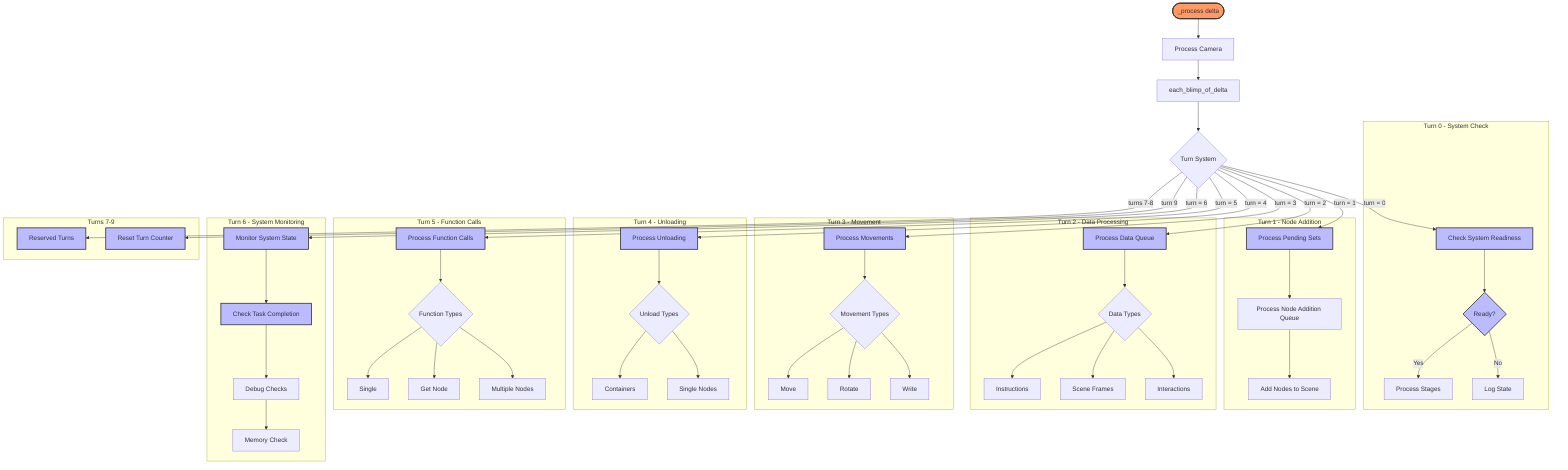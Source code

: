graph TD
    Start([_process delta]) --> Camera[Process Camera]
    Camera --> Delta[each_blimp_of_delta]
    Delta --> TurnSystem{Turn System}
    
    subgraph Turn 0 - System Check
        TurnSystem -->|turn = 0| T0[Check System Readiness]
        T0 --> T0Check{Ready?}
        T0Check -->|Yes| T0Process[Process Stages]
        T0Check -->|No| T0Log[Log State]
    end
    
    subgraph Turn 1 - Node Addition
        TurnSystem -->|turn = 1| T1[Process Pending Sets]
        T1 --> T1Nodes[Process Node Addition Queue]
        T1Nodes --> T1Add[Add Nodes to Scene]
    end
    
    subgraph Turn 2 - Data Processing
        TurnSystem -->|turn = 2| T2[Process Data Queue]
        T2 --> T2Types{Data Types}
        T2Types --> T2Inst[Instructions]
        T2Types --> T2Scene[Scene Frames]
        T2Types --> T2Inter[Interactions]
    end
    
    subgraph Turn 3 - Movement
        TurnSystem -->|turn = 3| T3[Process Movements]
        T3 --> T3Types{Movement Types}
        T3Types --> T3Move[Move]
        T3Types --> T3Rot[Rotate]
        T3Types --> T3Write[Write]
    end
    
    subgraph Turn 4 - Unloading
        TurnSystem -->|turn = 4| T4[Process Unloading]
        T4 --> T4Types{Unload Types}
        T4Types --> T4Cont[Containers]
        T4Types --> T4Node[Single Nodes]
    end
    
    subgraph Turn 5 - Function Calls
        TurnSystem -->|turn = 5| T5[Process Function Calls]
        T5 --> T5Types{Function Types}
        T5Types --> T5Single[Single]
        T5Types --> T5GetNode[Get Node]
        T5Types --> T5Multi[Multiple Nodes]
    end
    
    subgraph Turn 6 - System Monitoring
        TurnSystem -->|turn = 6| T6[Monitor System State]
        T6 --> T6Check[Check Task Completion]
        T6Check --> T6Debug[Debug Checks]
        T6Debug --> T6Memory[Memory Check]
    end
    
    subgraph Turns 7-9
        TurnSystem -->|turns 7-8| T78[Reserved Turns]
        TurnSystem -->|turn 9| T9[Reset Turn Counter]
    end
    
    style Start fill:#f96,stroke:#333,stroke-width:2px
    
    classDef turnClass fill:#bbf,stroke:#333,stroke-width:2px
    class T0,T1,T2,T3,T4,T5,T6,T78,T9 turnClass
    
    classDef checkClass fill:#bfb,stroke:#333,stroke-width:2px
    class T0Check,T6Check turnClass